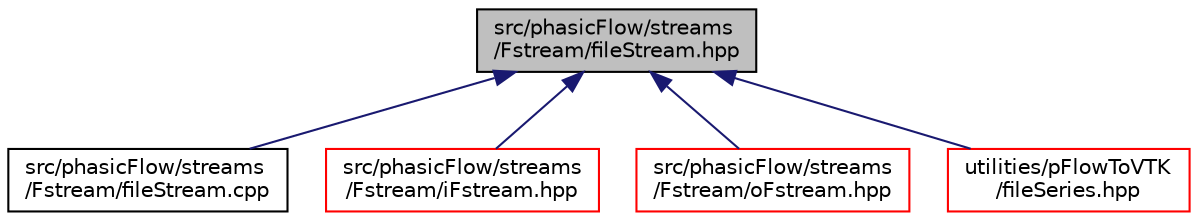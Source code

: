 digraph "src/phasicFlow/streams/Fstream/fileStream.hpp"
{
 // LATEX_PDF_SIZE
  edge [fontname="Helvetica",fontsize="10",labelfontname="Helvetica",labelfontsize="10"];
  node [fontname="Helvetica",fontsize="10",shape=record];
  Node1 [label="src/phasicFlow/streams\l/Fstream/fileStream.hpp",height=0.2,width=0.4,color="black", fillcolor="grey75", style="filled", fontcolor="black",tooltip=" "];
  Node1 -> Node2 [dir="back",color="midnightblue",fontsize="10",style="solid",fontname="Helvetica"];
  Node2 [label="src/phasicFlow/streams\l/Fstream/fileStream.cpp",height=0.2,width=0.4,color="black", fillcolor="white", style="filled",URL="$fileStream_8cpp.html",tooltip=" "];
  Node1 -> Node3 [dir="back",color="midnightblue",fontsize="10",style="solid",fontname="Helvetica"];
  Node3 [label="src/phasicFlow/streams\l/Fstream/iFstream.hpp",height=0.2,width=0.4,color="red", fillcolor="white", style="filled",URL="$iFstream_8hpp.html",tooltip=" "];
  Node1 -> Node275 [dir="back",color="midnightblue",fontsize="10",style="solid",fontname="Helvetica"];
  Node275 [label="src/phasicFlow/streams\l/Fstream/oFstream.hpp",height=0.2,width=0.4,color="red", fillcolor="white", style="filled",URL="$oFstream_8hpp.html",tooltip=" "];
  Node1 -> Node277 [dir="back",color="midnightblue",fontsize="10",style="solid",fontname="Helvetica"];
  Node277 [label="utilities/pFlowToVTK\l/fileSeries.hpp",height=0.2,width=0.4,color="red", fillcolor="white", style="filled",URL="$fileSeries_8hpp.html",tooltip=" "];
}
